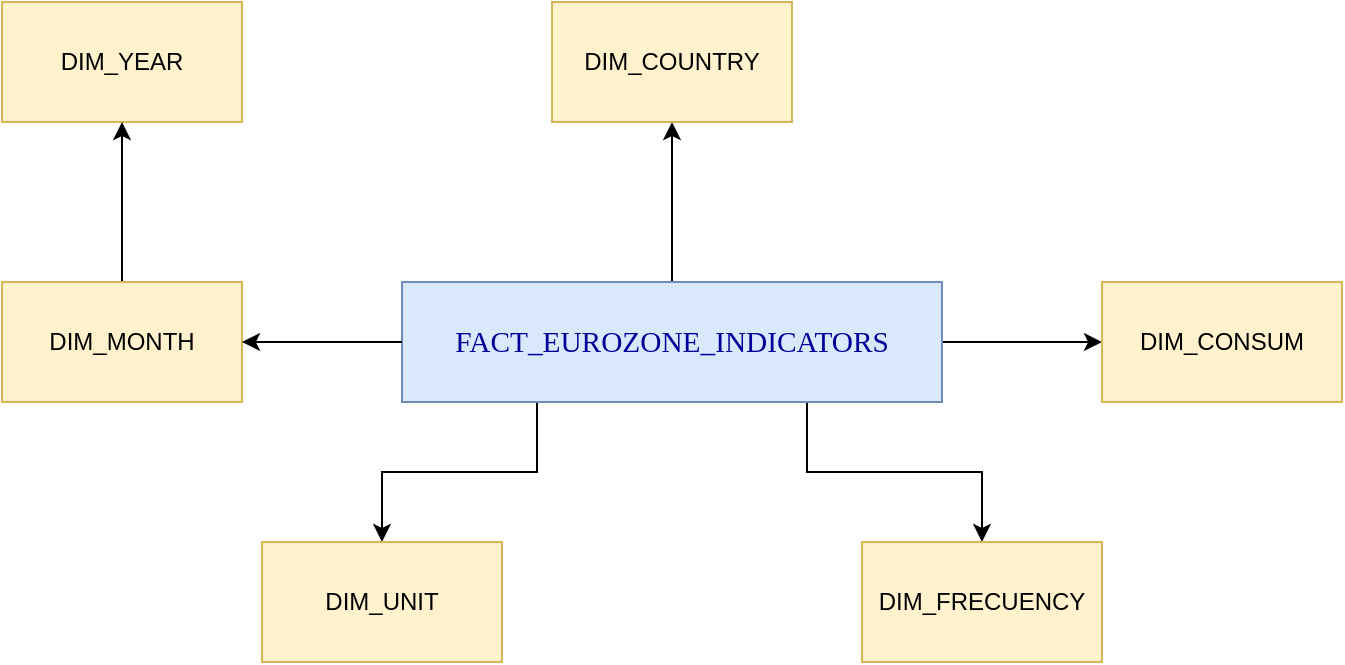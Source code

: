 <mxfile version="21.1.4" type="github">
  <diagram name="Page-1" id="b520641d-4fe3-3701-9064-5fc419738815">
    <mxGraphModel dx="809" dy="1093" grid="1" gridSize="10" guides="1" tooltips="1" connect="1" arrows="1" fold="1" page="1" pageScale="1" pageWidth="1100" pageHeight="850" background="none" math="0" shadow="0">
      <root>
        <mxCell id="0" />
        <mxCell id="1" parent="0" />
        <mxCell id="KIp2aV7xLpXJAXzvauBi-11" value="" style="edgeStyle=orthogonalEdgeStyle;rounded=0;orthogonalLoop=1;jettySize=auto;html=1;" parent="1" source="KIp2aV7xLpXJAXzvauBi-1" target="KIp2aV7xLpXJAXzvauBi-4" edge="1">
          <mxGeometry relative="1" as="geometry" />
        </mxCell>
        <mxCell id="KIp2aV7xLpXJAXzvauBi-12" value="" style="edgeStyle=orthogonalEdgeStyle;rounded=0;orthogonalLoop=1;jettySize=auto;html=1;" parent="1" source="KIp2aV7xLpXJAXzvauBi-1" target="KIp2aV7xLpXJAXzvauBi-5" edge="1">
          <mxGeometry relative="1" as="geometry" />
        </mxCell>
        <mxCell id="KIp2aV7xLpXJAXzvauBi-13" style="edgeStyle=orthogonalEdgeStyle;rounded=0;orthogonalLoop=1;jettySize=auto;html=1;exitX=0.25;exitY=1;exitDx=0;exitDy=0;entryX=0.5;entryY=0;entryDx=0;entryDy=0;" parent="1" source="KIp2aV7xLpXJAXzvauBi-1" target="KIp2aV7xLpXJAXzvauBi-6" edge="1">
          <mxGeometry relative="1" as="geometry" />
        </mxCell>
        <mxCell id="KIp2aV7xLpXJAXzvauBi-14" style="edgeStyle=orthogonalEdgeStyle;rounded=0;orthogonalLoop=1;jettySize=auto;html=1;exitX=0.75;exitY=1;exitDx=0;exitDy=0;entryX=0.5;entryY=0;entryDx=0;entryDy=0;" parent="1" source="KIp2aV7xLpXJAXzvauBi-1" target="KIp2aV7xLpXJAXzvauBi-7" edge="1">
          <mxGeometry relative="1" as="geometry" />
        </mxCell>
        <mxCell id="KIp2aV7xLpXJAXzvauBi-1" value="&lt;div style=&quot;caret-color: rgb(0, 0, 0); color: rgb(0, 0, 0); font-style: normal; font-variant-caps: normal; font-weight: 400; letter-spacing: normal; text-align: start; text-indent: 0px; text-transform: none; word-spacing: 0px; -webkit-text-stroke-width: 0px; text-decoration: none;&quot; title=&quot;Page 7&quot; class=&quot;page&quot;&gt;&lt;div class=&quot;layoutArea&quot;&gt;&lt;div class=&quot;column&quot;&gt;&lt;p&gt;&lt;span style=&quot;font-size: 11pt; font-family: ArialMT; color: rgb(0, 0, 153);&quot;&gt;FACT_EUROZONE_INDICATORS&lt;/span&gt;&lt;/p&gt;&lt;/div&gt;&lt;/div&gt;&lt;/div&gt;" style="rounded=0;whiteSpace=wrap;html=1;fillColor=#dae8fc;strokeColor=#6c8ebf;" parent="1" vertex="1">
          <mxGeometry x="290" y="420" width="270" height="60" as="geometry" />
        </mxCell>
        <mxCell id="KIp2aV7xLpXJAXzvauBi-2" value="DIM_YEAR" style="rounded=0;whiteSpace=wrap;html=1;fillColor=#fff2cc;strokeColor=#d6b656;" parent="1" vertex="1">
          <mxGeometry x="90" y="280" width="120" height="60" as="geometry" />
        </mxCell>
        <mxCell id="KIp2aV7xLpXJAXzvauBi-10" value="" style="edgeStyle=orthogonalEdgeStyle;rounded=0;orthogonalLoop=1;jettySize=auto;html=1;" parent="1" source="KIp2aV7xLpXJAXzvauBi-3" target="KIp2aV7xLpXJAXzvauBi-2" edge="1">
          <mxGeometry relative="1" as="geometry" />
        </mxCell>
        <mxCell id="KIp2aV7xLpXJAXzvauBi-3" value="DIM_MONTH" style="rounded=0;whiteSpace=wrap;html=1;fillColor=#fff2cc;strokeColor=#d6b656;" parent="1" vertex="1">
          <mxGeometry x="90" y="420" width="120" height="60" as="geometry" />
        </mxCell>
        <mxCell id="KIp2aV7xLpXJAXzvauBi-4" value="DIM_COUNTRY" style="rounded=0;whiteSpace=wrap;html=1;fillColor=#fff2cc;strokeColor=#d6b656;" parent="1" vertex="1">
          <mxGeometry x="365" y="280" width="120" height="60" as="geometry" />
        </mxCell>
        <mxCell id="KIp2aV7xLpXJAXzvauBi-5" value="DIM_CONSUM" style="rounded=0;whiteSpace=wrap;html=1;fillColor=#fff2cc;strokeColor=#d6b656;" parent="1" vertex="1">
          <mxGeometry x="640" y="420" width="120" height="60" as="geometry" />
        </mxCell>
        <mxCell id="KIp2aV7xLpXJAXzvauBi-6" value="DIM_UNIT" style="rounded=0;whiteSpace=wrap;html=1;fillColor=#fff2cc;strokeColor=#d6b656;" parent="1" vertex="1">
          <mxGeometry x="220" y="550" width="120" height="60" as="geometry" />
        </mxCell>
        <mxCell id="KIp2aV7xLpXJAXzvauBi-7" value="DIM_FRECUENCY" style="rounded=0;whiteSpace=wrap;html=1;fillColor=#fff2cc;strokeColor=#d6b656;" parent="1" vertex="1">
          <mxGeometry x="520" y="550" width="120" height="60" as="geometry" />
        </mxCell>
        <mxCell id="KIp2aV7xLpXJAXzvauBi-8" value="" style="endArrow=classic;html=1;rounded=0;entryX=1;entryY=0.5;entryDx=0;entryDy=0;" parent="1" target="KIp2aV7xLpXJAXzvauBi-3" edge="1">
          <mxGeometry width="50" height="50" relative="1" as="geometry">
            <mxPoint x="290" y="450" as="sourcePoint" />
            <mxPoint x="340" y="400" as="targetPoint" />
          </mxGeometry>
        </mxCell>
      </root>
    </mxGraphModel>
  </diagram>
</mxfile>
